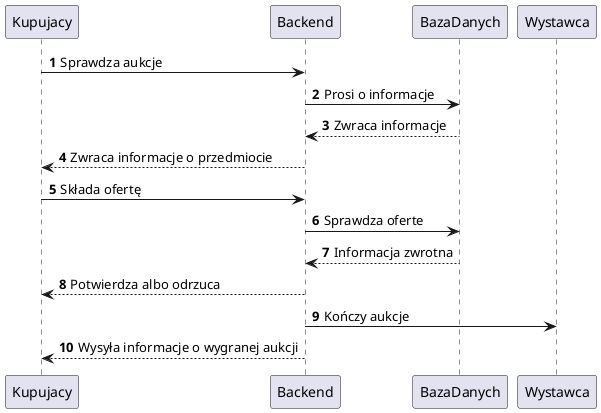 @startuml
autonumber

Kupujacy -> Backend: Sprawdza aukcje
Backend -> BazaDanych: Prosi o informacje
BazaDanych --> Backend: Zwraca informacje
Backend --> Kupujacy: Zwraca informacje o przedmiocie


Kupujacy -> Backend: Składa ofertę
Backend -> BazaDanych: Sprawdza oferte
BazaDanych --> Backend: Informacja zwrotna
Backend --> Kupujacy: Potwierdza albo odrzuca
Backend -> Wystawca: Kończy aukcje
Backend --> Kupujacy: Wysyła informacje o wygranej aukcji

@enduml